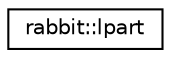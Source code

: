 digraph "Graphical Class Hierarchy"
{
  edge [fontname="Helvetica",fontsize="10",labelfontname="Helvetica",labelfontsize="10"];
  node [fontname="Helvetica",fontsize="10",shape=record];
  rankdir="LR";
  Node1 [label="rabbit::lpart",height=0.2,width=0.4,color="black", fillcolor="white", style="filled",URL="$structrabbit_1_1lpart.html"];
}
